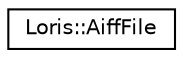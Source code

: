 digraph "Graphical Class Hierarchy"
{
 // LATEX_PDF_SIZE
  edge [fontname="Helvetica",fontsize="10",labelfontname="Helvetica",labelfontsize="10"];
  node [fontname="Helvetica",fontsize="10",shape=record];
  rankdir="LR";
  Node0 [label="Loris::AiffFile",height=0.2,width=0.4,color="black", fillcolor="white", style="filled",URL="$a00111.html",tooltip=" "];
}
